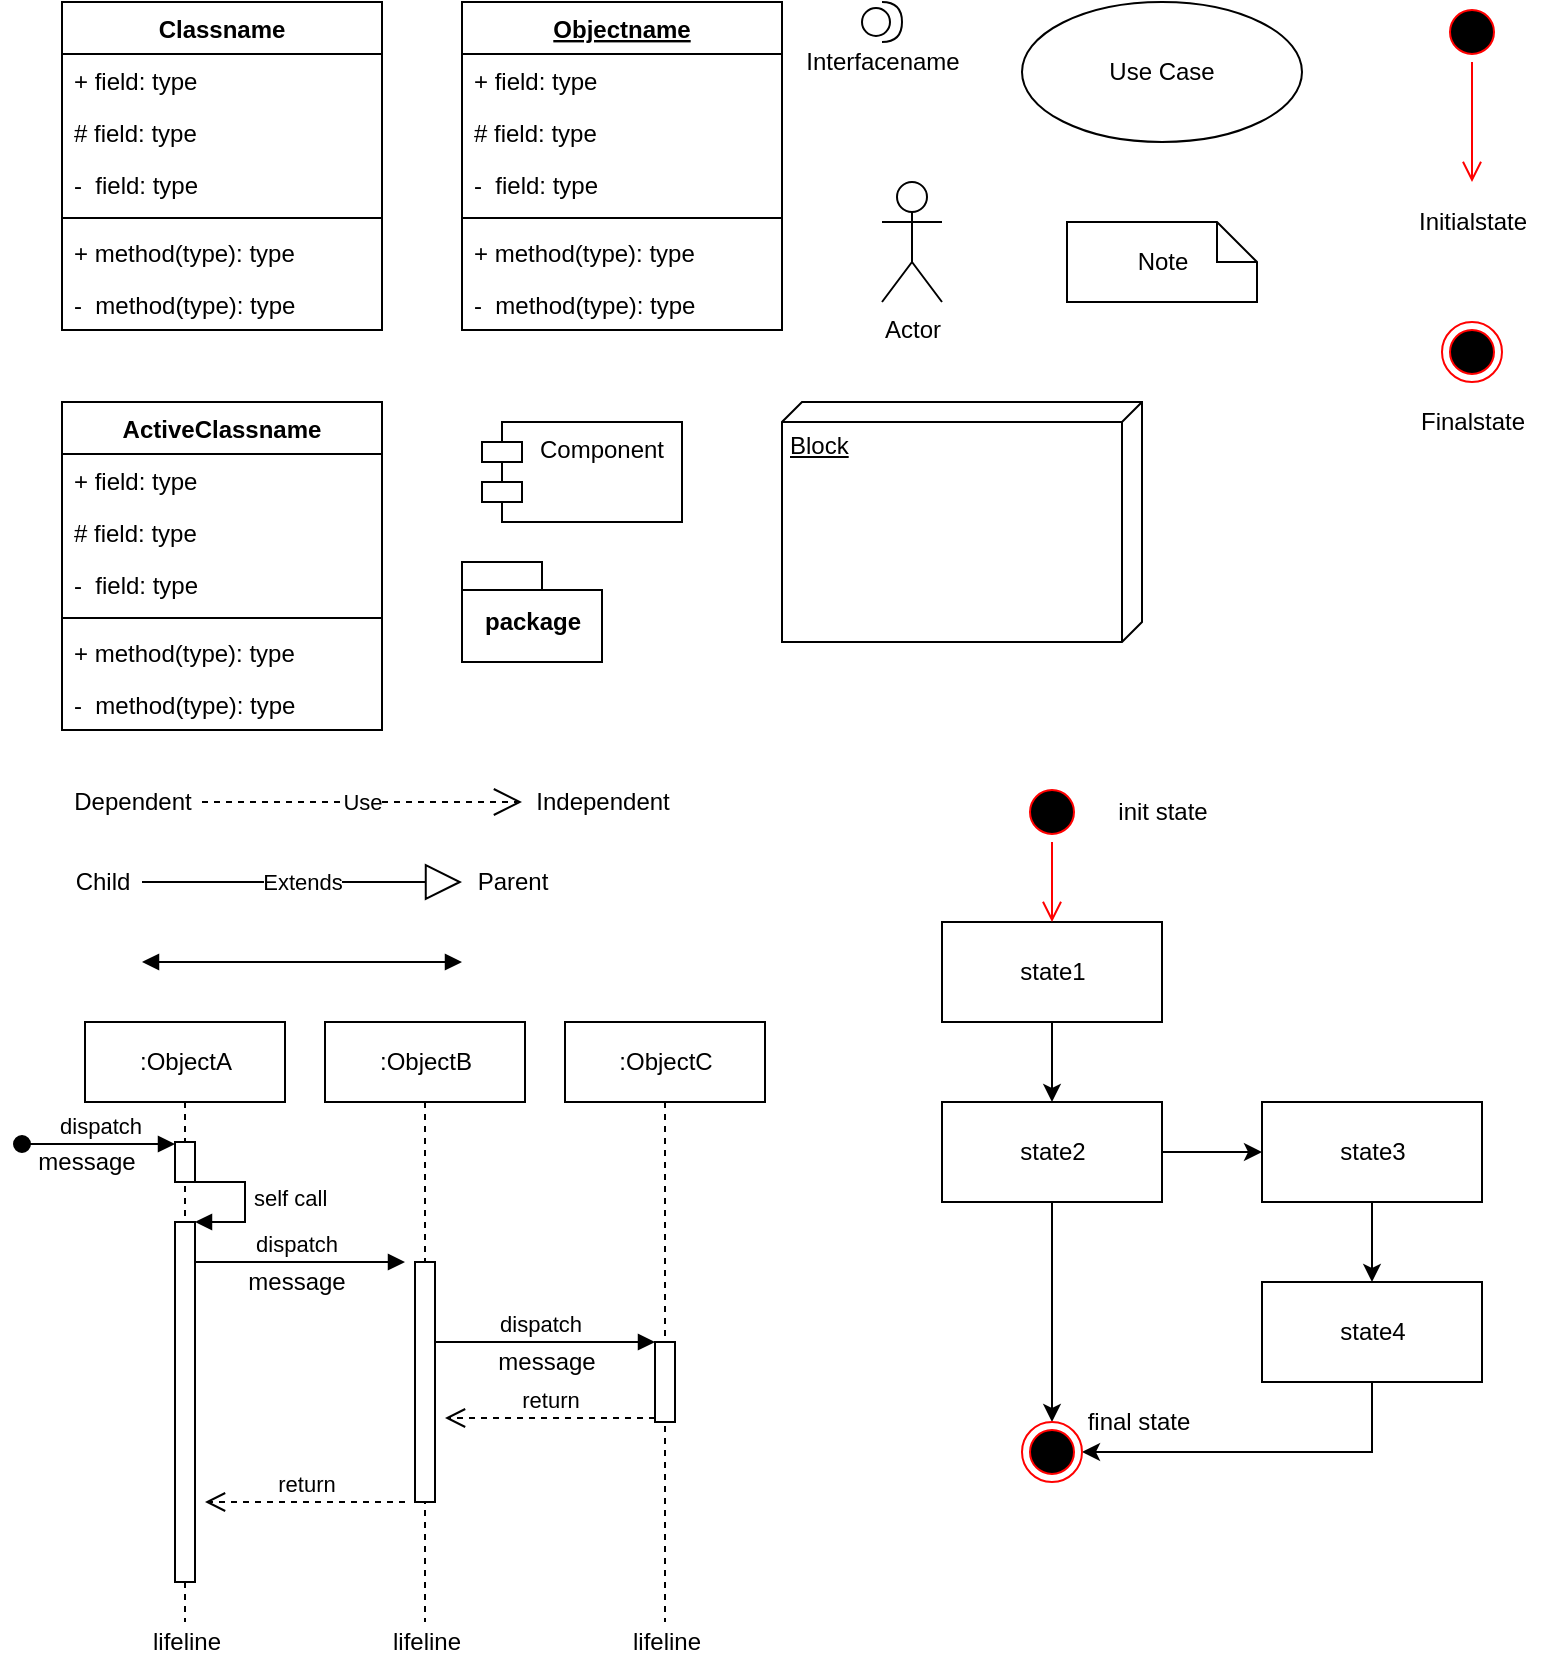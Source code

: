 <mxfile version="14.9.6" type="device"><diagram id="HTZNY0Aiqog3jKSCpL1f" name="第 1 页"><mxGraphModel dx="942" dy="643" grid="1" gridSize="10" guides="1" tooltips="1" connect="1" arrows="1" fold="1" page="1" pageScale="1" pageWidth="827" pageHeight="1169" background="#FFFFFF" math="0" shadow="0"><root><mxCell id="0"/><mxCell id="1" parent="0"/><mxCell id="jc-fCyxN8Jc9qRQYQuXX-1" value="Classname" style="swimlane;fontStyle=1;align=center;verticalAlign=top;childLayout=stackLayout;horizontal=1;startSize=26;horizontalStack=0;resizeParent=1;resizeParentMax=0;resizeLast=0;collapsible=1;marginBottom=0;" vertex="1" parent="1"><mxGeometry x="40" y="40" width="160" height="164" as="geometry"/></mxCell><mxCell id="jc-fCyxN8Jc9qRQYQuXX-2" value="+ field: type" style="text;strokeColor=none;fillColor=none;align=left;verticalAlign=top;spacingLeft=4;spacingRight=4;overflow=hidden;rotatable=0;points=[[0,0.5],[1,0.5]];portConstraint=eastwest;" vertex="1" parent="jc-fCyxN8Jc9qRQYQuXX-1"><mxGeometry y="26" width="160" height="26" as="geometry"/></mxCell><mxCell id="jc-fCyxN8Jc9qRQYQuXX-5" value="# field: type" style="text;strokeColor=none;fillColor=none;align=left;verticalAlign=top;spacingLeft=4;spacingRight=4;overflow=hidden;rotatable=0;points=[[0,0.5],[1,0.5]];portConstraint=eastwest;" vertex="1" parent="jc-fCyxN8Jc9qRQYQuXX-1"><mxGeometry y="52" width="160" height="26" as="geometry"/></mxCell><mxCell id="jc-fCyxN8Jc9qRQYQuXX-6" value="-  field: type" style="text;strokeColor=none;fillColor=none;align=left;verticalAlign=top;spacingLeft=4;spacingRight=4;overflow=hidden;rotatable=0;points=[[0,0.5],[1,0.5]];portConstraint=eastwest;" vertex="1" parent="jc-fCyxN8Jc9qRQYQuXX-1"><mxGeometry y="78" width="160" height="26" as="geometry"/></mxCell><mxCell id="jc-fCyxN8Jc9qRQYQuXX-3" value="" style="line;strokeWidth=1;fillColor=none;align=left;verticalAlign=middle;spacingTop=-1;spacingLeft=3;spacingRight=3;rotatable=0;labelPosition=right;points=[];portConstraint=eastwest;" vertex="1" parent="jc-fCyxN8Jc9qRQYQuXX-1"><mxGeometry y="104" width="160" height="8" as="geometry"/></mxCell><mxCell id="jc-fCyxN8Jc9qRQYQuXX-4" value="+ method(type): type" style="text;strokeColor=none;fillColor=none;align=left;verticalAlign=top;spacingLeft=4;spacingRight=4;overflow=hidden;rotatable=0;points=[[0,0.5],[1,0.5]];portConstraint=eastwest;" vertex="1" parent="jc-fCyxN8Jc9qRQYQuXX-1"><mxGeometry y="112" width="160" height="26" as="geometry"/></mxCell><mxCell id="jc-fCyxN8Jc9qRQYQuXX-7" value="-  method(type): type" style="text;strokeColor=none;fillColor=none;align=left;verticalAlign=top;spacingLeft=4;spacingRight=4;overflow=hidden;rotatable=0;points=[[0,0.5],[1,0.5]];portConstraint=eastwest;" vertex="1" parent="jc-fCyxN8Jc9qRQYQuXX-1"><mxGeometry y="138" width="160" height="26" as="geometry"/></mxCell><mxCell id="jc-fCyxN8Jc9qRQYQuXX-12" value="Objectname" style="swimlane;fontStyle=5;align=center;verticalAlign=top;childLayout=stackLayout;horizontal=1;startSize=26;horizontalStack=0;resizeParent=1;resizeParentMax=0;resizeLast=0;collapsible=1;marginBottom=0;" vertex="1" parent="1"><mxGeometry x="240" y="40" width="160" height="164" as="geometry"/></mxCell><mxCell id="jc-fCyxN8Jc9qRQYQuXX-13" value="+ field: type" style="text;strokeColor=none;fillColor=none;align=left;verticalAlign=top;spacingLeft=4;spacingRight=4;overflow=hidden;rotatable=0;points=[[0,0.5],[1,0.5]];portConstraint=eastwest;" vertex="1" parent="jc-fCyxN8Jc9qRQYQuXX-12"><mxGeometry y="26" width="160" height="26" as="geometry"/></mxCell><mxCell id="jc-fCyxN8Jc9qRQYQuXX-14" value="# field: type" style="text;strokeColor=none;fillColor=none;align=left;verticalAlign=top;spacingLeft=4;spacingRight=4;overflow=hidden;rotatable=0;points=[[0,0.5],[1,0.5]];portConstraint=eastwest;" vertex="1" parent="jc-fCyxN8Jc9qRQYQuXX-12"><mxGeometry y="52" width="160" height="26" as="geometry"/></mxCell><mxCell id="jc-fCyxN8Jc9qRQYQuXX-15" value="-  field: type" style="text;strokeColor=none;fillColor=none;align=left;verticalAlign=top;spacingLeft=4;spacingRight=4;overflow=hidden;rotatable=0;points=[[0,0.5],[1,0.5]];portConstraint=eastwest;" vertex="1" parent="jc-fCyxN8Jc9qRQYQuXX-12"><mxGeometry y="78" width="160" height="26" as="geometry"/></mxCell><mxCell id="jc-fCyxN8Jc9qRQYQuXX-16" value="" style="line;strokeWidth=1;fillColor=none;align=left;verticalAlign=middle;spacingTop=-1;spacingLeft=3;spacingRight=3;rotatable=0;labelPosition=right;points=[];portConstraint=eastwest;" vertex="1" parent="jc-fCyxN8Jc9qRQYQuXX-12"><mxGeometry y="104" width="160" height="8" as="geometry"/></mxCell><mxCell id="jc-fCyxN8Jc9qRQYQuXX-17" value="+ method(type): type" style="text;strokeColor=none;fillColor=none;align=left;verticalAlign=top;spacingLeft=4;spacingRight=4;overflow=hidden;rotatable=0;points=[[0,0.5],[1,0.5]];portConstraint=eastwest;" vertex="1" parent="jc-fCyxN8Jc9qRQYQuXX-12"><mxGeometry y="112" width="160" height="26" as="geometry"/></mxCell><mxCell id="jc-fCyxN8Jc9qRQYQuXX-18" value="-  method(type): type" style="text;strokeColor=none;fillColor=none;align=left;verticalAlign=top;spacingLeft=4;spacingRight=4;overflow=hidden;rotatable=0;points=[[0,0.5],[1,0.5]];portConstraint=eastwest;" vertex="1" parent="jc-fCyxN8Jc9qRQYQuXX-12"><mxGeometry y="138" width="160" height="26" as="geometry"/></mxCell><mxCell id="jc-fCyxN8Jc9qRQYQuXX-22" value="" style="shape=providedRequiredInterface;html=1;verticalLabelPosition=bottom;" vertex="1" parent="1"><mxGeometry x="440" y="40" width="20" height="20" as="geometry"/></mxCell><mxCell id="jc-fCyxN8Jc9qRQYQuXX-24" value="Interfacename" style="text;html=1;align=center;verticalAlign=middle;resizable=0;points=[];autosize=1;strokeColor=none;" vertex="1" parent="1"><mxGeometry x="405" y="60" width="90" height="20" as="geometry"/></mxCell><mxCell id="jc-fCyxN8Jc9qRQYQuXX-25" value="Use Case" style="ellipse;whiteSpace=wrap;html=1;" vertex="1" parent="1"><mxGeometry x="520" y="40" width="140" height="70" as="geometry"/></mxCell><mxCell id="jc-fCyxN8Jc9qRQYQuXX-26" value="Actor" style="shape=umlActor;verticalLabelPosition=bottom;verticalAlign=top;html=1;" vertex="1" parent="1"><mxGeometry x="450" y="130" width="30" height="60" as="geometry"/></mxCell><mxCell id="jc-fCyxN8Jc9qRQYQuXX-29" value="" style="ellipse;html=1;shape=startState;fillColor=#000000;strokeColor=#ff0000;" vertex="1" parent="1"><mxGeometry x="730" y="40" width="30" height="30" as="geometry"/></mxCell><mxCell id="jc-fCyxN8Jc9qRQYQuXX-30" value="" style="edgeStyle=orthogonalEdgeStyle;html=1;verticalAlign=bottom;endArrow=open;endSize=8;strokeColor=#ff0000;" edge="1" source="jc-fCyxN8Jc9qRQYQuXX-29" parent="1"><mxGeometry relative="1" as="geometry"><mxPoint x="745" y="130" as="targetPoint"/></mxGeometry></mxCell><mxCell id="jc-fCyxN8Jc9qRQYQuXX-31" value="Initialstate" style="text;html=1;align=center;verticalAlign=middle;resizable=0;points=[];autosize=1;strokeColor=none;" vertex="1" parent="1"><mxGeometry x="710" y="140" width="70" height="20" as="geometry"/></mxCell><mxCell id="jc-fCyxN8Jc9qRQYQuXX-32" value="" style="ellipse;html=1;shape=endState;fillColor=#000000;strokeColor=#ff0000;" vertex="1" parent="1"><mxGeometry x="730" y="200" width="30" height="30" as="geometry"/></mxCell><mxCell id="jc-fCyxN8Jc9qRQYQuXX-33" value="Finalstate" style="text;html=1;align=center;verticalAlign=middle;resizable=0;points=[];autosize=1;strokeColor=none;" vertex="1" parent="1"><mxGeometry x="710" y="240" width="70" height="20" as="geometry"/></mxCell><mxCell id="jc-fCyxN8Jc9qRQYQuXX-34" value="ActiveClassname" style="swimlane;fontStyle=1;align=center;verticalAlign=top;childLayout=stackLayout;horizontal=1;startSize=26;horizontalStack=0;resizeParent=1;resizeParentMax=0;resizeLast=0;collapsible=1;marginBottom=0;" vertex="1" parent="1"><mxGeometry x="40" y="240" width="160" height="164" as="geometry"/></mxCell><mxCell id="jc-fCyxN8Jc9qRQYQuXX-35" value="+ field: type" style="text;strokeColor=none;fillColor=none;align=left;verticalAlign=top;spacingLeft=4;spacingRight=4;overflow=hidden;rotatable=0;points=[[0,0.5],[1,0.5]];portConstraint=eastwest;" vertex="1" parent="jc-fCyxN8Jc9qRQYQuXX-34"><mxGeometry y="26" width="160" height="26" as="geometry"/></mxCell><mxCell id="jc-fCyxN8Jc9qRQYQuXX-36" value="# field: type" style="text;strokeColor=none;fillColor=none;align=left;verticalAlign=top;spacingLeft=4;spacingRight=4;overflow=hidden;rotatable=0;points=[[0,0.5],[1,0.5]];portConstraint=eastwest;" vertex="1" parent="jc-fCyxN8Jc9qRQYQuXX-34"><mxGeometry y="52" width="160" height="26" as="geometry"/></mxCell><mxCell id="jc-fCyxN8Jc9qRQYQuXX-37" value="-  field: type" style="text;strokeColor=none;fillColor=none;align=left;verticalAlign=top;spacingLeft=4;spacingRight=4;overflow=hidden;rotatable=0;points=[[0,0.5],[1,0.5]];portConstraint=eastwest;" vertex="1" parent="jc-fCyxN8Jc9qRQYQuXX-34"><mxGeometry y="78" width="160" height="26" as="geometry"/></mxCell><mxCell id="jc-fCyxN8Jc9qRQYQuXX-38" value="" style="line;strokeWidth=1;fillColor=none;align=left;verticalAlign=middle;spacingTop=-1;spacingLeft=3;spacingRight=3;rotatable=0;labelPosition=right;points=[];portConstraint=eastwest;" vertex="1" parent="jc-fCyxN8Jc9qRQYQuXX-34"><mxGeometry y="104" width="160" height="8" as="geometry"/></mxCell><mxCell id="jc-fCyxN8Jc9qRQYQuXX-39" value="+ method(type): type" style="text;strokeColor=none;fillColor=none;align=left;verticalAlign=top;spacingLeft=4;spacingRight=4;overflow=hidden;rotatable=0;points=[[0,0.5],[1,0.5]];portConstraint=eastwest;" vertex="1" parent="jc-fCyxN8Jc9qRQYQuXX-34"><mxGeometry y="112" width="160" height="26" as="geometry"/></mxCell><mxCell id="jc-fCyxN8Jc9qRQYQuXX-40" value="-  method(type): type" style="text;strokeColor=none;fillColor=none;align=left;verticalAlign=top;spacingLeft=4;spacingRight=4;overflow=hidden;rotatable=0;points=[[0,0.5],[1,0.5]];portConstraint=eastwest;" vertex="1" parent="jc-fCyxN8Jc9qRQYQuXX-34"><mxGeometry y="138" width="160" height="26" as="geometry"/></mxCell><mxCell id="jc-fCyxN8Jc9qRQYQuXX-41" value="Component" style="shape=module;align=left;spacingLeft=20;align=center;verticalAlign=top;" vertex="1" parent="1"><mxGeometry x="250" y="250" width="100" height="50" as="geometry"/></mxCell><mxCell id="jc-fCyxN8Jc9qRQYQuXX-42" value="Block" style="verticalAlign=top;align=left;spacingTop=8;spacingLeft=2;spacingRight=12;shape=cube;size=10;direction=south;fontStyle=4;html=1;" vertex="1" parent="1"><mxGeometry x="400" y="240" width="180" height="120" as="geometry"/></mxCell><mxCell id="jc-fCyxN8Jc9qRQYQuXX-43" value="package" style="shape=folder;fontStyle=1;spacingTop=10;tabWidth=40;tabHeight=14;tabPosition=left;html=1;" vertex="1" parent="1"><mxGeometry x="240" y="320" width="70" height="50" as="geometry"/></mxCell><mxCell id="jc-fCyxN8Jc9qRQYQuXX-44" value="Note" style="shape=note;size=20;whiteSpace=wrap;html=1;" vertex="1" parent="1"><mxGeometry x="542.5" y="150" width="95" height="40" as="geometry"/></mxCell><mxCell id="jc-fCyxN8Jc9qRQYQuXX-45" value="Use" style="endArrow=open;endSize=12;dashed=1;html=1;" edge="1" parent="1"><mxGeometry width="160" relative="1" as="geometry"><mxPoint x="110" y="440" as="sourcePoint"/><mxPoint x="270" y="440" as="targetPoint"/></mxGeometry></mxCell><mxCell id="jc-fCyxN8Jc9qRQYQuXX-46" value="Dependent" style="text;html=1;align=center;verticalAlign=middle;resizable=0;points=[];autosize=1;strokeColor=none;" vertex="1" parent="1"><mxGeometry x="40" y="430" width="70" height="20" as="geometry"/></mxCell><mxCell id="jc-fCyxN8Jc9qRQYQuXX-47" value="Independent" style="text;html=1;align=center;verticalAlign=middle;resizable=0;points=[];autosize=1;strokeColor=none;" vertex="1" parent="1"><mxGeometry x="270" y="430" width="80" height="20" as="geometry"/></mxCell><mxCell id="jc-fCyxN8Jc9qRQYQuXX-48" value="" style="endArrow=block;startArrow=block;endFill=1;startFill=1;html=1;" edge="1" parent="1"><mxGeometry width="160" relative="1" as="geometry"><mxPoint x="80" y="520" as="sourcePoint"/><mxPoint x="240" y="520" as="targetPoint"/></mxGeometry></mxCell><mxCell id="jc-fCyxN8Jc9qRQYQuXX-50" value="Extends" style="endArrow=block;endSize=16;endFill=0;html=1;" edge="1" parent="1"><mxGeometry width="160" relative="1" as="geometry"><mxPoint x="80" y="480" as="sourcePoint"/><mxPoint x="240" y="480" as="targetPoint"/></mxGeometry></mxCell><mxCell id="jc-fCyxN8Jc9qRQYQuXX-51" value="Parent" style="text;html=1;align=center;verticalAlign=middle;resizable=0;points=[];autosize=1;strokeColor=none;" vertex="1" parent="1"><mxGeometry x="240" y="470" width="50" height="20" as="geometry"/></mxCell><mxCell id="jc-fCyxN8Jc9qRQYQuXX-52" value="Child" style="text;html=1;align=center;verticalAlign=middle;resizable=0;points=[];autosize=1;strokeColor=none;" vertex="1" parent="1"><mxGeometry x="40" y="470" width="40" height="20" as="geometry"/></mxCell><mxCell id="jc-fCyxN8Jc9qRQYQuXX-88" value=":ObjectA" style="shape=umlLifeline;perimeter=lifelinePerimeter;whiteSpace=wrap;html=1;container=1;collapsible=0;recursiveResize=0;outlineConnect=0;startSize=26;strokeColor=#000000;" vertex="1" parent="1"><mxGeometry x="51.5" y="550" width="100" height="300" as="geometry"/></mxCell><mxCell id="jc-fCyxN8Jc9qRQYQuXX-104" value="dispatch" style="html=1;verticalAlign=bottom;endArrow=block;startSize=26;" edge="1" parent="jc-fCyxN8Jc9qRQYQuXX-88" source="jc-fCyxN8Jc9qRQYQuXX-88"><mxGeometry width="80" relative="1" as="geometry"><mxPoint x="80" y="120" as="sourcePoint"/><mxPoint x="160" y="120" as="targetPoint"/></mxGeometry></mxCell><mxCell id="jc-fCyxN8Jc9qRQYQuXX-100" value="" style="html=1;points=[];perimeter=orthogonalPerimeter;startSize=26;strokeColor=#000000;" vertex="1" parent="jc-fCyxN8Jc9qRQYQuXX-88"><mxGeometry x="45" y="100" width="10" height="180" as="geometry"/></mxCell><mxCell id="jc-fCyxN8Jc9qRQYQuXX-101" value="self call" style="edgeStyle=orthogonalEdgeStyle;html=1;align=left;spacingLeft=2;endArrow=block;rounded=0;entryX=1;entryY=0;startSize=26;" edge="1" target="jc-fCyxN8Jc9qRQYQuXX-100" parent="jc-fCyxN8Jc9qRQYQuXX-88"><mxGeometry relative="1" as="geometry"><mxPoint x="50" y="80" as="sourcePoint"/><Array as="points"><mxPoint x="80" y="80"/></Array></mxGeometry></mxCell><mxCell id="jc-fCyxN8Jc9qRQYQuXX-105" value="return" style="html=1;verticalAlign=bottom;endArrow=open;dashed=1;endSize=8;" edge="1" parent="jc-fCyxN8Jc9qRQYQuXX-88"><mxGeometry relative="1" as="geometry"><mxPoint x="160" y="240" as="sourcePoint"/><mxPoint x="60" y="240" as="targetPoint"/></mxGeometry></mxCell><mxCell id="jc-fCyxN8Jc9qRQYQuXX-89" value=":ObjectB" style="shape=umlLifeline;perimeter=lifelinePerimeter;whiteSpace=wrap;html=1;container=1;collapsible=0;recursiveResize=0;outlineConnect=0;startSize=26;strokeColor=#000000;" vertex="1" parent="1"><mxGeometry x="171.5" y="550" width="100" height="300" as="geometry"/></mxCell><mxCell id="jc-fCyxN8Jc9qRQYQuXX-90" value=":ObjectC" style="shape=umlLifeline;perimeter=lifelinePerimeter;whiteSpace=wrap;html=1;container=1;collapsible=0;recursiveResize=0;outlineConnect=0;startSize=26;strokeColor=#000000;" vertex="1" parent="1"><mxGeometry x="291.5" y="550" width="100" height="300" as="geometry"/></mxCell><mxCell id="jc-fCyxN8Jc9qRQYQuXX-97" value="" style="html=1;points=[];perimeter=orthogonalPerimeter;startSize=26;strokeColor=#000000;" vertex="1" parent="jc-fCyxN8Jc9qRQYQuXX-90"><mxGeometry x="45" y="160" width="10" height="40" as="geometry"/></mxCell><mxCell id="jc-fCyxN8Jc9qRQYQuXX-99" value="return" style="html=1;verticalAlign=bottom;endArrow=open;dashed=1;endSize=8;exitX=0;exitY=0.95;" edge="1" source="jc-fCyxN8Jc9qRQYQuXX-97" parent="1"><mxGeometry relative="1" as="geometry"><mxPoint x="231.5" y="748" as="targetPoint"/></mxGeometry></mxCell><mxCell id="jc-fCyxN8Jc9qRQYQuXX-98" value="dispatch" style="html=1;verticalAlign=bottom;endArrow=block;entryX=0;entryY=0;startSize=26;" edge="1" target="jc-fCyxN8Jc9qRQYQuXX-97" parent="1"><mxGeometry relative="1" as="geometry"><mxPoint x="221.5" y="710" as="sourcePoint"/></mxGeometry></mxCell><mxCell id="jc-fCyxN8Jc9qRQYQuXX-92" value="" style="html=1;points=[];perimeter=orthogonalPerimeter;startSize=26;strokeColor=#000000;" vertex="1" parent="1"><mxGeometry x="216.5" y="670" width="10" height="120" as="geometry"/></mxCell><mxCell id="jc-fCyxN8Jc9qRQYQuXX-102" value="" style="html=1;points=[];perimeter=orthogonalPerimeter;startSize=26;strokeColor=#000000;" vertex="1" parent="1"><mxGeometry x="96.5" y="610" width="10" height="20" as="geometry"/></mxCell><mxCell id="jc-fCyxN8Jc9qRQYQuXX-103" value="dispatch" style="html=1;verticalAlign=bottom;startArrow=oval;endArrow=block;startSize=8;exitX=-0.025;exitY=0.05;exitDx=0;exitDy=0;exitPerimeter=0;" edge="1" target="jc-fCyxN8Jc9qRQYQuXX-102" parent="1" source="jc-fCyxN8Jc9qRQYQuXX-108"><mxGeometry relative="1" as="geometry"><mxPoint x="11.5" y="610" as="sourcePoint"/></mxGeometry></mxCell><mxCell id="jc-fCyxN8Jc9qRQYQuXX-106" value="message" style="text;html=1;align=center;verticalAlign=middle;resizable=0;points=[];autosize=1;strokeColor=none;" vertex="1" parent="1"><mxGeometry x="126.5" y="670" width="60" height="20" as="geometry"/></mxCell><mxCell id="jc-fCyxN8Jc9qRQYQuXX-107" value="message" style="text;html=1;align=center;verticalAlign=middle;resizable=0;points=[];autosize=1;strokeColor=none;" vertex="1" parent="1"><mxGeometry x="251.5" y="710" width="60" height="20" as="geometry"/></mxCell><mxCell id="jc-fCyxN8Jc9qRQYQuXX-108" value="message" style="text;html=1;align=center;verticalAlign=middle;resizable=0;points=[];autosize=1;strokeColor=none;" vertex="1" parent="1"><mxGeometry x="21.5" y="610" width="60" height="20" as="geometry"/></mxCell><mxCell id="jc-fCyxN8Jc9qRQYQuXX-109" value="lifeline" style="text;html=1;align=center;verticalAlign=middle;resizable=0;points=[];autosize=1;strokeColor=none;" vertex="1" parent="1"><mxGeometry x="76.5" y="850" width="50" height="20" as="geometry"/></mxCell><mxCell id="jc-fCyxN8Jc9qRQYQuXX-110" value="lifeline" style="text;html=1;align=center;verticalAlign=middle;resizable=0;points=[];autosize=1;strokeColor=none;" vertex="1" parent="1"><mxGeometry x="196.5" y="850" width="50" height="20" as="geometry"/></mxCell><mxCell id="jc-fCyxN8Jc9qRQYQuXX-111" value="lifeline" style="text;html=1;align=center;verticalAlign=middle;resizable=0;points=[];autosize=1;strokeColor=none;" vertex="1" parent="1"><mxGeometry x="316.5" y="850" width="50" height="20" as="geometry"/></mxCell><mxCell id="jc-fCyxN8Jc9qRQYQuXX-120" style="edgeStyle=orthogonalEdgeStyle;rounded=0;orthogonalLoop=1;jettySize=auto;html=1;exitX=0.5;exitY=1;exitDx=0;exitDy=0;entryX=0.5;entryY=0;entryDx=0;entryDy=0;startSize=26;" edge="1" parent="1" source="jc-fCyxN8Jc9qRQYQuXX-112" target="jc-fCyxN8Jc9qRQYQuXX-115"><mxGeometry relative="1" as="geometry"/></mxCell><mxCell id="jc-fCyxN8Jc9qRQYQuXX-112" value="state1" style="html=1;startSize=26;strokeColor=#000000;" vertex="1" parent="1"><mxGeometry x="480" y="500" width="110" height="50" as="geometry"/></mxCell><mxCell id="jc-fCyxN8Jc9qRQYQuXX-113" value="" style="ellipse;html=1;shape=startState;fillColor=#000000;strokeColor=#ff0000;startSize=26;" vertex="1" parent="1"><mxGeometry x="520" y="430" width="30" height="30" as="geometry"/></mxCell><mxCell id="jc-fCyxN8Jc9qRQYQuXX-114" value="" style="edgeStyle=orthogonalEdgeStyle;html=1;verticalAlign=bottom;endArrow=open;endSize=8;strokeColor=#ff0000;entryX=0.5;entryY=0;entryDx=0;entryDy=0;exitX=0.5;exitY=1;exitDx=0;exitDy=0;" edge="1" source="jc-fCyxN8Jc9qRQYQuXX-113" parent="1" target="jc-fCyxN8Jc9qRQYQuXX-112"><mxGeometry relative="1" as="geometry"><mxPoint x="535" y="495" as="targetPoint"/></mxGeometry></mxCell><mxCell id="jc-fCyxN8Jc9qRQYQuXX-119" style="edgeStyle=orthogonalEdgeStyle;rounded=0;orthogonalLoop=1;jettySize=auto;html=1;exitX=0.5;exitY=1;exitDx=0;exitDy=0;entryX=0.5;entryY=0;entryDx=0;entryDy=0;startSize=26;" edge="1" parent="1" source="jc-fCyxN8Jc9qRQYQuXX-115" target="jc-fCyxN8Jc9qRQYQuXX-118"><mxGeometry relative="1" as="geometry"/></mxCell><mxCell id="jc-fCyxN8Jc9qRQYQuXX-121" style="edgeStyle=orthogonalEdgeStyle;rounded=0;orthogonalLoop=1;jettySize=auto;html=1;exitX=1;exitY=0.5;exitDx=0;exitDy=0;entryX=0;entryY=0.5;entryDx=0;entryDy=0;startSize=26;" edge="1" parent="1" source="jc-fCyxN8Jc9qRQYQuXX-115" target="jc-fCyxN8Jc9qRQYQuXX-116"><mxGeometry relative="1" as="geometry"/></mxCell><mxCell id="jc-fCyxN8Jc9qRQYQuXX-115" value="state2" style="html=1;startSize=26;strokeColor=#000000;" vertex="1" parent="1"><mxGeometry x="480" y="590" width="110" height="50" as="geometry"/></mxCell><mxCell id="jc-fCyxN8Jc9qRQYQuXX-122" style="edgeStyle=orthogonalEdgeStyle;rounded=0;orthogonalLoop=1;jettySize=auto;html=1;exitX=0.5;exitY=1;exitDx=0;exitDy=0;entryX=0.5;entryY=0;entryDx=0;entryDy=0;startSize=26;" edge="1" parent="1" source="jc-fCyxN8Jc9qRQYQuXX-116" target="jc-fCyxN8Jc9qRQYQuXX-117"><mxGeometry relative="1" as="geometry"/></mxCell><mxCell id="jc-fCyxN8Jc9qRQYQuXX-116" value="state3" style="html=1;startSize=26;strokeColor=#000000;" vertex="1" parent="1"><mxGeometry x="640" y="590" width="110" height="50" as="geometry"/></mxCell><mxCell id="jc-fCyxN8Jc9qRQYQuXX-125" style="edgeStyle=orthogonalEdgeStyle;rounded=0;orthogonalLoop=1;jettySize=auto;html=1;exitX=0.5;exitY=1;exitDx=0;exitDy=0;entryX=1;entryY=0.5;entryDx=0;entryDy=0;startSize=26;" edge="1" parent="1" source="jc-fCyxN8Jc9qRQYQuXX-117" target="jc-fCyxN8Jc9qRQYQuXX-118"><mxGeometry relative="1" as="geometry"/></mxCell><mxCell id="jc-fCyxN8Jc9qRQYQuXX-117" value="state4" style="html=1;startSize=26;strokeColor=#000000;" vertex="1" parent="1"><mxGeometry x="640" y="680" width="110" height="50" as="geometry"/></mxCell><mxCell id="jc-fCyxN8Jc9qRQYQuXX-118" value="" style="ellipse;html=1;shape=endState;fillColor=#000000;strokeColor=#ff0000;startSize=26;" vertex="1" parent="1"><mxGeometry x="520" y="750" width="30" height="30" as="geometry"/></mxCell><mxCell id="jc-fCyxN8Jc9qRQYQuXX-126" value="init state" style="text;html=1;align=center;verticalAlign=middle;resizable=0;points=[];autosize=1;strokeColor=none;" vertex="1" parent="1"><mxGeometry x="560" y="435" width="60" height="20" as="geometry"/></mxCell><mxCell id="jc-fCyxN8Jc9qRQYQuXX-127" value="final state" style="text;html=1;align=center;verticalAlign=middle;resizable=0;points=[];autosize=1;strokeColor=none;" vertex="1" parent="1"><mxGeometry x="542.5" y="740" width="70" height="20" as="geometry"/></mxCell></root></mxGraphModel></diagram></mxfile>